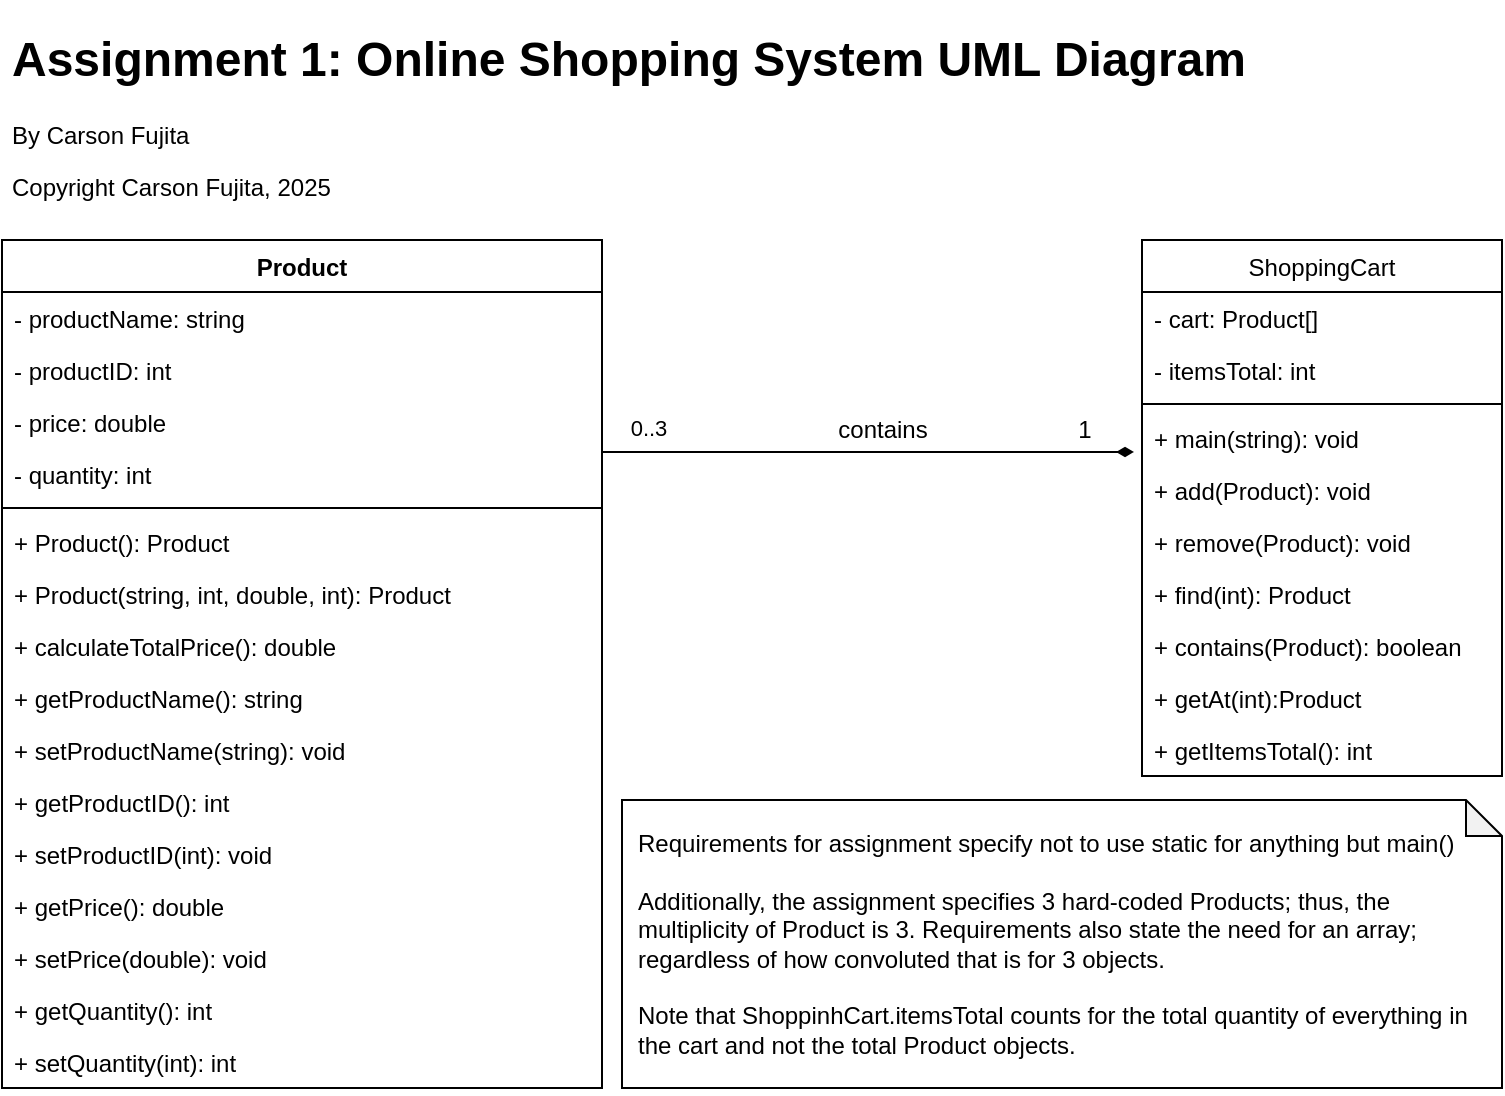 <mxfile version="14.6.13" type="device"><diagram id="Y7bYHykZH6idU7TYdDi9" name="UML"><mxGraphModel dx="1086" dy="806" grid="1" gridSize="10" guides="1" tooltips="1" connect="1" arrows="1" fold="1" page="1" pageScale="1" pageWidth="850" pageHeight="1100" math="0" shadow="0"><root><mxCell id="7Sb_m9X445iHZZNgVKfj-0"/><mxCell id="7Sb_m9X445iHZZNgVKfj-1" parent="7Sb_m9X445iHZZNgVKfj-0"/><mxCell id="5RMVBK-QYrZy7LOu_omN-7" style="edgeStyle=orthogonalEdgeStyle;rounded=0;orthogonalLoop=1;jettySize=auto;html=1;endArrow=diamondThin;endFill=1;exitX=1;exitY=0.25;exitDx=0;exitDy=0;" edge="1" parent="7Sb_m9X445iHZZNgVKfj-1" source="YnWuSOuUeeE3ut9KJPqA-5"><mxGeometry relative="1" as="geometry"><mxPoint x="320" y="400" as="sourcePoint"/><mxPoint x="586" y="296" as="targetPoint"/><Array as="points"/></mxGeometry></mxCell><mxCell id="5RMVBK-QYrZy7LOu_omN-9" value="0..3" style="edgeLabel;html=1;align=center;verticalAlign=middle;resizable=0;points=[];" vertex="1" connectable="0" parent="5RMVBK-QYrZy7LOu_omN-7"><mxGeometry x="-0.864" y="7" relative="1" as="geometry"><mxPoint x="5" y="-5" as="offset"/></mxGeometry></mxCell><mxCell id="YnWuSOuUeeE3ut9KJPqA-5" value="Product" style="swimlane;fontStyle=1;align=center;verticalAlign=top;childLayout=stackLayout;horizontal=1;startSize=26;horizontalStack=0;resizeParent=1;resizeParentMax=0;resizeLast=0;collapsible=1;marginBottom=0;" vertex="1" parent="7Sb_m9X445iHZZNgVKfj-1"><mxGeometry x="20" y="190" width="300" height="424" as="geometry"/></mxCell><mxCell id="YnWuSOuUeeE3ut9KJPqA-1" value="- productName: string" style="text;strokeColor=none;fillColor=none;align=left;verticalAlign=top;spacingLeft=4;spacingRight=4;overflow=hidden;rotatable=0;points=[[0,0.5],[1,0.5]];portConstraint=eastwest;" vertex="1" parent="YnWuSOuUeeE3ut9KJPqA-5"><mxGeometry y="26" width="300" height="26" as="geometry"/></mxCell><mxCell id="YnWuSOuUeeE3ut9KJPqA-2" value="- productID: int" style="text;strokeColor=none;fillColor=none;align=left;verticalAlign=top;spacingLeft=4;spacingRight=4;overflow=hidden;rotatable=0;points=[[0,0.5],[1,0.5]];portConstraint=eastwest;" vertex="1" parent="YnWuSOuUeeE3ut9KJPqA-5"><mxGeometry y="52" width="300" height="26" as="geometry"/></mxCell><mxCell id="YnWuSOuUeeE3ut9KJPqA-3" value="- price: double" style="text;strokeColor=none;fillColor=none;align=left;verticalAlign=top;spacingLeft=4;spacingRight=4;overflow=hidden;rotatable=0;points=[[0,0.5],[1,0.5]];portConstraint=eastwest;" vertex="1" parent="YnWuSOuUeeE3ut9KJPqA-5"><mxGeometry y="78" width="300" height="26" as="geometry"/></mxCell><mxCell id="YnWuSOuUeeE3ut9KJPqA-4" value="- quantity: int" style="text;strokeColor=none;fillColor=none;align=left;verticalAlign=top;spacingLeft=4;spacingRight=4;overflow=hidden;rotatable=0;points=[[0,0.5],[1,0.5]];portConstraint=eastwest;" vertex="1" parent="YnWuSOuUeeE3ut9KJPqA-5"><mxGeometry y="104" width="300" height="26" as="geometry"/></mxCell><mxCell id="YnWuSOuUeeE3ut9KJPqA-7" value="" style="line;strokeWidth=1;fillColor=none;align=left;verticalAlign=middle;spacingTop=-1;spacingLeft=3;spacingRight=3;rotatable=0;labelPosition=right;points=[];portConstraint=eastwest;" vertex="1" parent="YnWuSOuUeeE3ut9KJPqA-5"><mxGeometry y="130" width="300" height="8" as="geometry"/></mxCell><mxCell id="5RMVBK-QYrZy7LOu_omN-0" value="+ Product(): Product" style="text;strokeColor=none;fillColor=none;align=left;verticalAlign=top;spacingLeft=4;spacingRight=4;overflow=hidden;rotatable=0;points=[[0,0.5],[1,0.5]];portConstraint=eastwest;" vertex="1" parent="YnWuSOuUeeE3ut9KJPqA-5"><mxGeometry y="138" width="300" height="26" as="geometry"/></mxCell><mxCell id="5RMVBK-QYrZy7LOu_omN-1" value="+ Product(string, int, double, int): Product" style="text;strokeColor=none;fillColor=none;align=left;verticalAlign=top;spacingLeft=4;spacingRight=4;overflow=hidden;rotatable=0;points=[[0,0.5],[1,0.5]];portConstraint=eastwest;" vertex="1" parent="YnWuSOuUeeE3ut9KJPqA-5"><mxGeometry y="164" width="300" height="26" as="geometry"/></mxCell><mxCell id="5RMVBK-QYrZy7LOu_omN-2" value="+ calculateTotalPrice(): double" style="text;strokeColor=none;fillColor=none;align=left;verticalAlign=top;spacingLeft=4;spacingRight=4;overflow=hidden;rotatable=0;points=[[0,0.5],[1,0.5]];portConstraint=eastwest;" vertex="1" parent="YnWuSOuUeeE3ut9KJPqA-5"><mxGeometry y="190" width="300" height="26" as="geometry"/></mxCell><mxCell id="YnWuSOuUeeE3ut9KJPqA-8" value="+ getProductName(): string" style="text;strokeColor=none;fillColor=none;align=left;verticalAlign=top;spacingLeft=4;spacingRight=4;overflow=hidden;rotatable=0;points=[[0,0.5],[1,0.5]];portConstraint=eastwest;" vertex="1" parent="YnWuSOuUeeE3ut9KJPqA-5"><mxGeometry y="216" width="300" height="26" as="geometry"/></mxCell><mxCell id="YnWuSOuUeeE3ut9KJPqA-9" value="+ setProductName(string): void" style="text;strokeColor=none;fillColor=none;align=left;verticalAlign=top;spacingLeft=4;spacingRight=4;overflow=hidden;rotatable=0;points=[[0,0.5],[1,0.5]];portConstraint=eastwest;" vertex="1" parent="YnWuSOuUeeE3ut9KJPqA-5"><mxGeometry y="242" width="300" height="26" as="geometry"/></mxCell><mxCell id="YnWuSOuUeeE3ut9KJPqA-11" value="+ getProductID(): int" style="text;strokeColor=none;fillColor=none;align=left;verticalAlign=top;spacingLeft=4;spacingRight=4;overflow=hidden;rotatable=0;points=[[0,0.5],[1,0.5]];portConstraint=eastwest;" vertex="1" parent="YnWuSOuUeeE3ut9KJPqA-5"><mxGeometry y="268" width="300" height="26" as="geometry"/></mxCell><mxCell id="YnWuSOuUeeE3ut9KJPqA-10" value="+ setProductID(int): void" style="text;strokeColor=none;fillColor=none;align=left;verticalAlign=top;spacingLeft=4;spacingRight=4;overflow=hidden;rotatable=0;points=[[0,0.5],[1,0.5]];portConstraint=eastwest;" vertex="1" parent="YnWuSOuUeeE3ut9KJPqA-5"><mxGeometry y="294" width="300" height="26" as="geometry"/></mxCell><mxCell id="YnWuSOuUeeE3ut9KJPqA-12" value="+ getPrice(): double" style="text;strokeColor=none;fillColor=none;align=left;verticalAlign=top;spacingLeft=4;spacingRight=4;overflow=hidden;rotatable=0;points=[[0,0.5],[1,0.5]];portConstraint=eastwest;" vertex="1" parent="YnWuSOuUeeE3ut9KJPqA-5"><mxGeometry y="320" width="300" height="26" as="geometry"/></mxCell><mxCell id="YnWuSOuUeeE3ut9KJPqA-13" value="+ setPrice(double): void" style="text;strokeColor=none;fillColor=none;align=left;verticalAlign=top;spacingLeft=4;spacingRight=4;overflow=hidden;rotatable=0;points=[[0,0.5],[1,0.5]];portConstraint=eastwest;" vertex="1" parent="YnWuSOuUeeE3ut9KJPqA-5"><mxGeometry y="346" width="300" height="26" as="geometry"/></mxCell><mxCell id="YnWuSOuUeeE3ut9KJPqA-14" value="+ getQuantity(): int" style="text;strokeColor=none;fillColor=none;align=left;verticalAlign=top;spacingLeft=4;spacingRight=4;overflow=hidden;rotatable=0;points=[[0,0.5],[1,0.5]];portConstraint=eastwest;" vertex="1" parent="YnWuSOuUeeE3ut9KJPqA-5"><mxGeometry y="372" width="300" height="26" as="geometry"/></mxCell><mxCell id="YnWuSOuUeeE3ut9KJPqA-15" value="+ setQuantity(int): int" style="text;strokeColor=none;fillColor=none;align=left;verticalAlign=top;spacingLeft=4;spacingRight=4;overflow=hidden;rotatable=0;points=[[0,0.5],[1,0.5]];portConstraint=eastwest;" vertex="1" parent="YnWuSOuUeeE3ut9KJPqA-5"><mxGeometry y="398" width="300" height="26" as="geometry"/></mxCell><mxCell id="5RMVBK-QYrZy7LOu_omN-3" value="ShoppingCart" style="swimlane;fontStyle=0;childLayout=stackLayout;horizontal=1;startSize=26;fillColor=none;horizontalStack=0;resizeParent=1;resizeParentMax=0;resizeLast=0;collapsible=1;marginBottom=0;" vertex="1" parent="7Sb_m9X445iHZZNgVKfj-1"><mxGeometry x="590" y="190" width="180" height="268" as="geometry"/></mxCell><mxCell id="5RMVBK-QYrZy7LOu_omN-4" value="- cart: Product[]" style="text;strokeColor=none;fillColor=none;align=left;verticalAlign=top;spacingLeft=4;spacingRight=4;overflow=hidden;rotatable=0;points=[[0,0.5],[1,0.5]];portConstraint=eastwest;" vertex="1" parent="5RMVBK-QYrZy7LOu_omN-3"><mxGeometry y="26" width="180" height="26" as="geometry"/></mxCell><mxCell id="ETpkoH8WvLJAsdyeOqq_-14" value="- itemsTotal: int" style="text;strokeColor=none;fillColor=none;align=left;verticalAlign=top;spacingLeft=4;spacingRight=4;overflow=hidden;rotatable=0;points=[[0,0.5],[1,0.5]];portConstraint=eastwest;" vertex="1" parent="5RMVBK-QYrZy7LOu_omN-3"><mxGeometry y="52" width="180" height="26" as="geometry"/></mxCell><mxCell id="ETpkoH8WvLJAsdyeOqq_-3" value="" style="line;strokeWidth=1;fillColor=none;align=left;verticalAlign=middle;spacingTop=-1;spacingLeft=3;spacingRight=3;rotatable=0;labelPosition=right;points=[];portConstraint=eastwest;" vertex="1" parent="5RMVBK-QYrZy7LOu_omN-3"><mxGeometry y="78" width="180" height="8" as="geometry"/></mxCell><mxCell id="ETpkoH8WvLJAsdyeOqq_-8" value="+ main(string): void" style="text;strokeColor=none;fillColor=none;align=left;verticalAlign=top;spacingLeft=4;spacingRight=4;overflow=hidden;rotatable=0;points=[[0,0.5],[1,0.5]];portConstraint=eastwest;" vertex="1" parent="5RMVBK-QYrZy7LOu_omN-3"><mxGeometry y="86" width="180" height="26" as="geometry"/></mxCell><mxCell id="ETpkoH8WvLJAsdyeOqq_-4" value="+ add(Product): void" style="text;strokeColor=none;fillColor=none;align=left;verticalAlign=top;spacingLeft=4;spacingRight=4;overflow=hidden;rotatable=0;points=[[0,0.5],[1,0.5]];portConstraint=eastwest;" vertex="1" parent="5RMVBK-QYrZy7LOu_omN-3"><mxGeometry y="112" width="180" height="26" as="geometry"/></mxCell><mxCell id="ETpkoH8WvLJAsdyeOqq_-5" value="+ remove(Product): void" style="text;strokeColor=none;fillColor=none;align=left;verticalAlign=top;spacingLeft=4;spacingRight=4;overflow=hidden;rotatable=0;points=[[0,0.5],[1,0.5]];portConstraint=eastwest;" vertex="1" parent="5RMVBK-QYrZy7LOu_omN-3"><mxGeometry y="138" width="180" height="26" as="geometry"/></mxCell><mxCell id="ETpkoH8WvLJAsdyeOqq_-6" value="+ find(int): Product" style="text;strokeColor=none;fillColor=none;align=left;verticalAlign=top;spacingLeft=4;spacingRight=4;overflow=hidden;rotatable=0;points=[[0,0.5],[1,0.5]];portConstraint=eastwest;" vertex="1" parent="5RMVBK-QYrZy7LOu_omN-3"><mxGeometry y="164" width="180" height="26" as="geometry"/></mxCell><mxCell id="ETpkoH8WvLJAsdyeOqq_-7" value="+ contains(Product): boolean" style="text;strokeColor=none;fillColor=none;align=left;verticalAlign=top;spacingLeft=4;spacingRight=4;overflow=hidden;rotatable=0;points=[[0,0.5],[1,0.5]];portConstraint=eastwest;" vertex="1" parent="5RMVBK-QYrZy7LOu_omN-3"><mxGeometry y="190" width="180" height="26" as="geometry"/></mxCell><mxCell id="ETpkoH8WvLJAsdyeOqq_-9" value="+ getAt(int):Product" style="text;strokeColor=none;fillColor=none;align=left;verticalAlign=top;spacingLeft=4;spacingRight=4;overflow=hidden;rotatable=0;points=[[0,0.5],[1,0.5]];portConstraint=eastwest;" vertex="1" parent="5RMVBK-QYrZy7LOu_omN-3"><mxGeometry y="216" width="180" height="26" as="geometry"/></mxCell><mxCell id="ETpkoH8WvLJAsdyeOqq_-15" value="+ getItemsTotal(): int" style="text;strokeColor=none;fillColor=none;align=left;verticalAlign=top;spacingLeft=4;spacingRight=4;overflow=hidden;rotatable=0;points=[[0,0.5],[1,0.5]];portConstraint=eastwest;" vertex="1" parent="5RMVBK-QYrZy7LOu_omN-3"><mxGeometry y="242" width="180" height="26" as="geometry"/></mxCell><mxCell id="5RMVBK-QYrZy7LOu_omN-10" value="1" style="text;html=1;align=center;verticalAlign=middle;resizable=0;points=[];autosize=1;strokeColor=none;" vertex="1" parent="7Sb_m9X445iHZZNgVKfj-1"><mxGeometry x="551" y="275" width="20" height="20" as="geometry"/></mxCell><mxCell id="5RMVBK-QYrZy7LOu_omN-12" value="Requirements for assignment specify not to use static for anything but main()&lt;br&gt;&lt;br&gt;Additionally, the assignment specifies 3 hard-coded Products; thus, the multiplicity&amp;nbsp;of Product is 3. Requirements also state the need for an array; regardless of how convoluted that is for 3 objects.&amp;nbsp;&lt;br&gt;&lt;br&gt;Note that ShoppinhCart.itemsTotal counts for the total quantity of everything in the cart and not the total Product objects.&amp;nbsp;" style="shape=note;whiteSpace=wrap;html=1;backgroundOutline=1;darkOpacity=0.05;align=left;spacingLeft=6;size=18;" vertex="1" parent="7Sb_m9X445iHZZNgVKfj-1"><mxGeometry x="330" y="470" width="440" height="144" as="geometry"/></mxCell><mxCell id="5RMVBK-QYrZy7LOu_omN-13" value="&lt;h1&gt;Assignment 1: Online Shopping System UML Diagram&lt;/h1&gt;&lt;p&gt;By Carson Fujita&lt;/p&gt;&lt;p&gt;Copyright Carson Fujita, 2025&lt;/p&gt;" style="text;html=1;strokeColor=none;fillColor=none;spacing=5;spacingTop=-20;whiteSpace=wrap;overflow=hidden;rounded=0;" vertex="1" parent="7Sb_m9X445iHZZNgVKfj-1"><mxGeometry x="20" y="80" width="660" height="110" as="geometry"/></mxCell><mxCell id="ETpkoH8WvLJAsdyeOqq_-11" value="contains" style="text;html=1;align=center;verticalAlign=middle;resizable=0;points=[];autosize=1;strokeColor=none;" vertex="1" parent="7Sb_m9X445iHZZNgVKfj-1"><mxGeometry x="430" y="275" width="60" height="20" as="geometry"/></mxCell></root></mxGraphModel></diagram></mxfile>